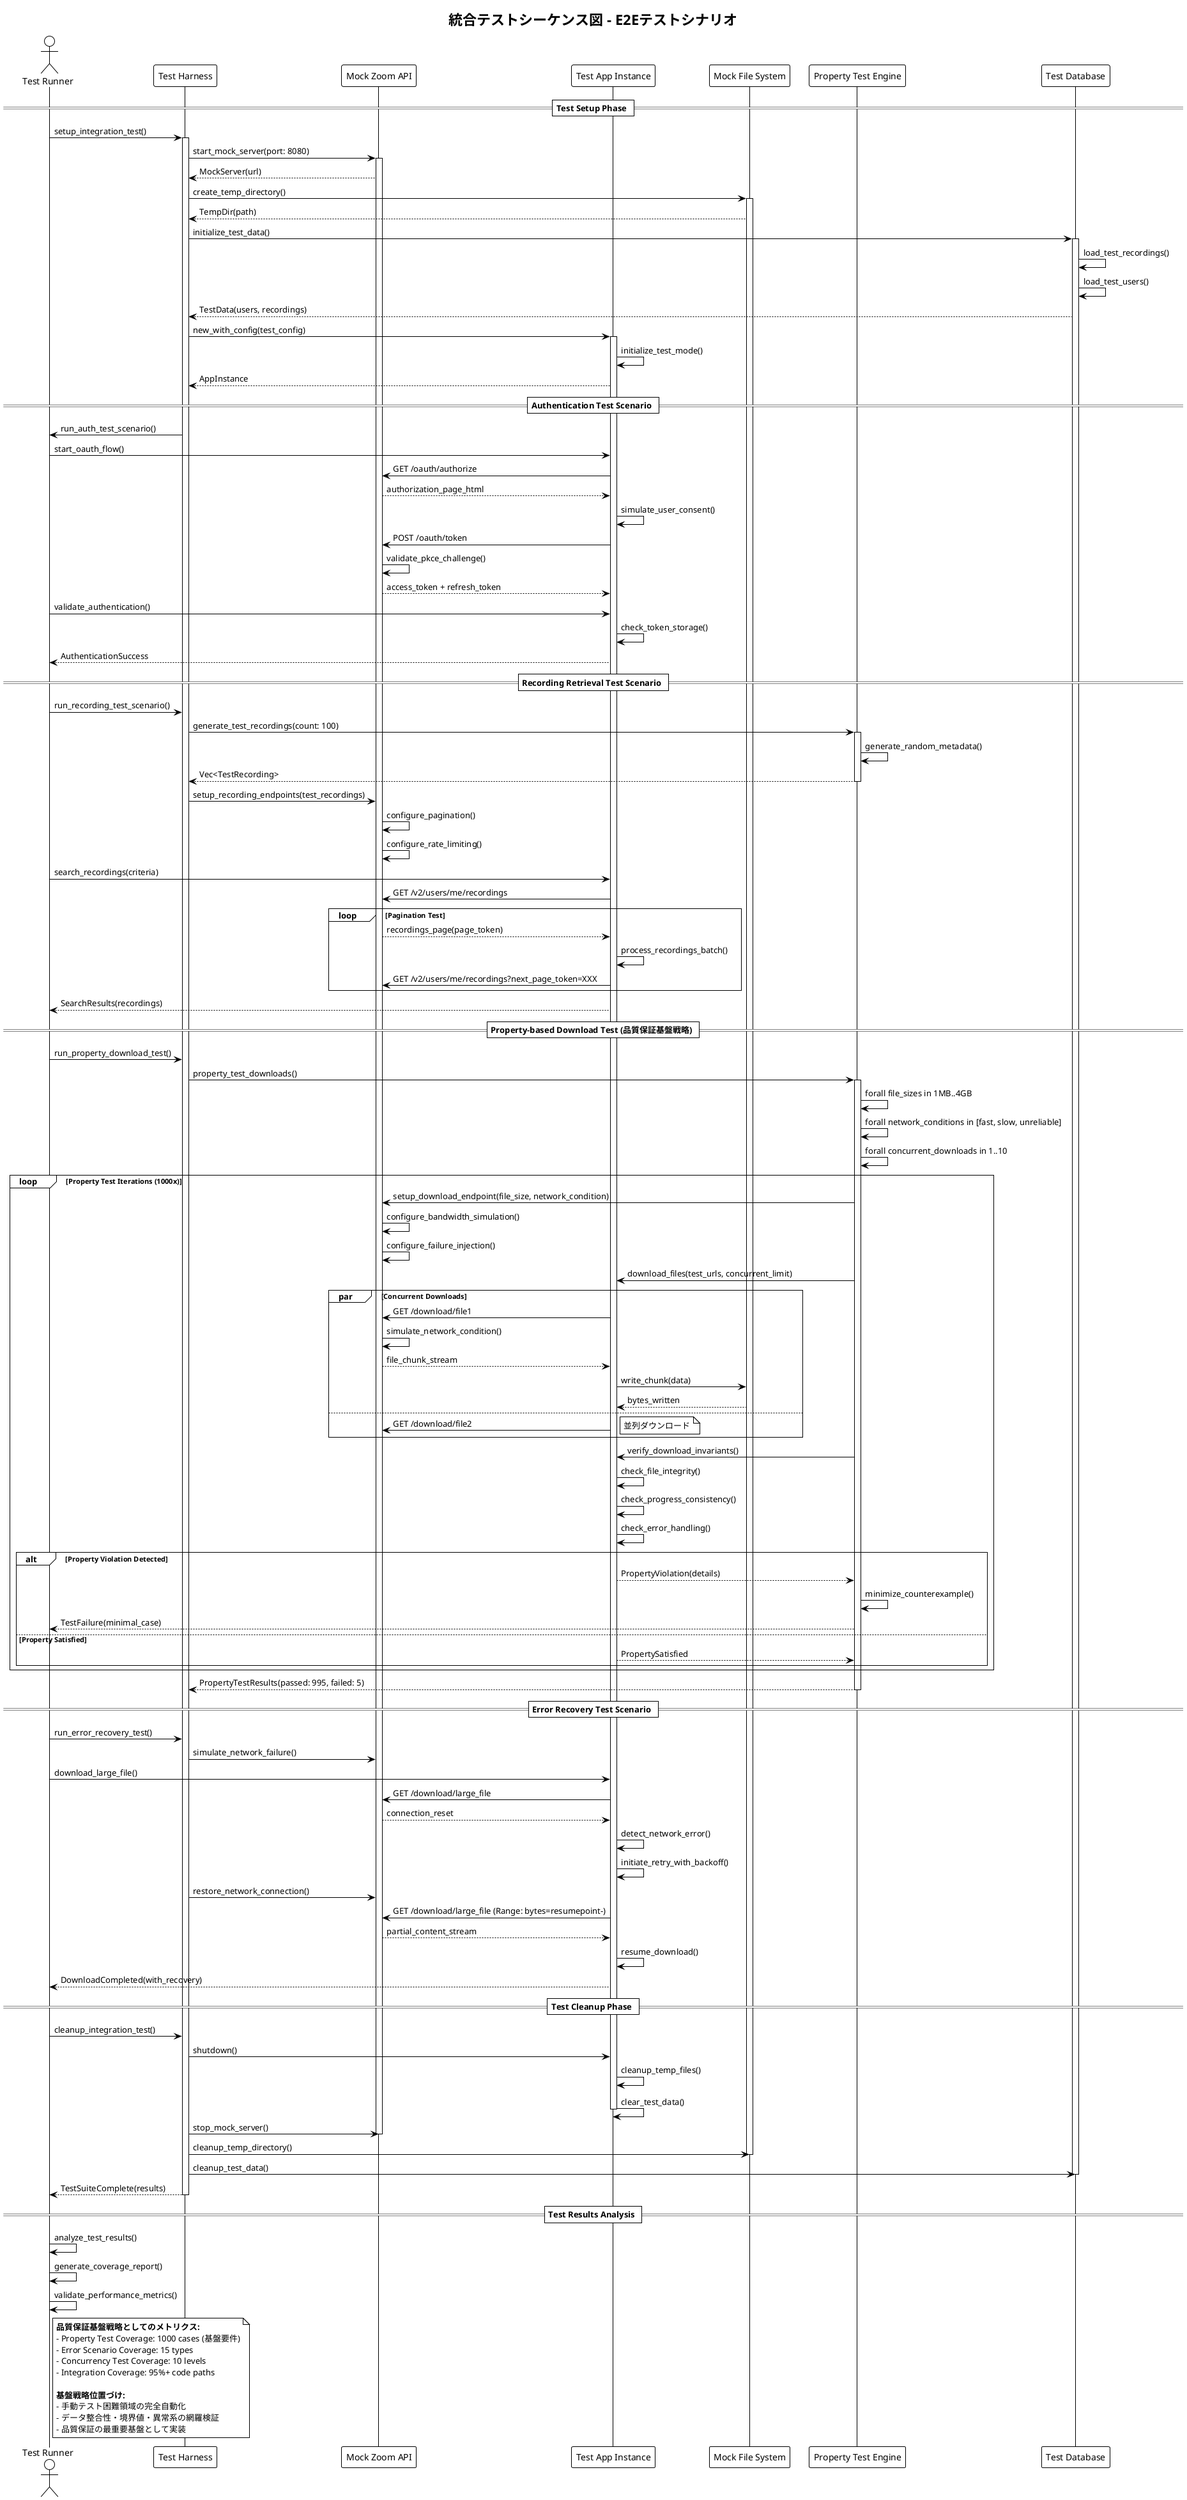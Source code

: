 @startuml IntegrationTestSequence
!theme plain
title 統合テストシーケンス図 - E2Eテストシナリオ

actor "Test Runner" as runner
participant "Test Harness" as harness
participant "Mock Zoom API" as mockapi
participant "Test App Instance" as app
participant "Mock File System" as mockfs
participant "Property Test Engine" as proptest
participant "Test Database" as testdb

== Test Setup Phase ==

runner -> harness : setup_integration_test()
activate harness

harness -> mockapi : start_mock_server(port: 8080)
activate mockapi
mockapi --> harness : MockServer(url)

harness -> mockfs : create_temp_directory()
activate mockfs
mockfs --> harness : TempDir(path)

harness -> testdb : initialize_test_data()
activate testdb
testdb -> testdb : load_test_recordings()
testdb -> testdb : load_test_users()
testdb --> harness : TestData(users, recordings)

harness -> app : new_with_config(test_config)
activate app
app -> app : initialize_test_mode()
app --> harness : AppInstance

== Authentication Test Scenario ==

harness -> runner : run_auth_test_scenario()

runner -> app : start_oauth_flow()
app -> mockapi : GET /oauth/authorize
mockapi --> app : authorization_page_html
app -> app : simulate_user_consent()
app -> mockapi : POST /oauth/token
mockapi -> mockapi : validate_pkce_challenge()
mockapi --> app : access_token + refresh_token

runner -> app : validate_authentication()
app -> app : check_token_storage()
app --> runner : AuthenticationSuccess

== Recording Retrieval Test Scenario ==

runner -> harness : run_recording_test_scenario()

harness -> proptest : generate_test_recordings(count: 100)
activate proptest
proptest -> proptest : generate_random_metadata()
proptest --> harness : Vec<TestRecording>
deactivate proptest

harness -> mockapi : setup_recording_endpoints(test_recordings)
mockapi -> mockapi : configure_pagination()
mockapi -> mockapi : configure_rate_limiting()

runner -> app : search_recordings(criteria)
app -> mockapi : GET /v2/users/me/recordings

loop Pagination Test
    mockapi --> app : recordings_page(page_token)
    app -> app : process_recordings_batch()
    app -> mockapi : GET /v2/users/me/recordings?next_page_token=XXX
end

app --> runner : SearchResults(recordings)

== Property-based Download Test (品質保証基盤戦略) ==

runner -> harness : run_property_download_test()

harness -> proptest : property_test_downloads()
activate proptest

proptest -> proptest : forall file_sizes in 1MB..4GB
proptest -> proptest : forall network_conditions in [fast, slow, unreliable]
proptest -> proptest : forall concurrent_downloads in 1..10

loop Property Test Iterations (1000x)
    proptest -> mockapi : setup_download_endpoint(file_size, network_condition)
    mockapi -> mockapi : configure_bandwidth_simulation()
    mockapi -> mockapi : configure_failure_injection()
    
    proptest -> app : download_files(test_urls, concurrent_limit)
    
    par Concurrent Downloads
        app -> mockapi : GET /download/file1
        mockapi -> mockapi : simulate_network_condition()
        mockapi --> app : file_chunk_stream
        
        app -> mockfs : write_chunk(data)
        mockfs --> app : bytes_written
    else
        app -> mockapi : GET /download/file2
        note right : 並列ダウンロード
    end
    
    proptest -> app : verify_download_invariants()
    app -> app : check_file_integrity()
    app -> app : check_progress_consistency()
    app -> app : check_error_handling()
    
    alt Property Violation Detected
        app --> proptest : PropertyViolation(details)
        proptest -> proptest : minimize_counterexample()
        proptest --> runner : TestFailure(minimal_case)
    else Property Satisfied
        app --> proptest : PropertySatisfied
    end
end

proptest --> harness : PropertyTestResults(passed: 995, failed: 5)
deactivate proptest

== Error Recovery Test Scenario ==

runner -> harness : run_error_recovery_test()

' ネットワーク断続テスト
harness -> mockapi : simulate_network_failure()
runner -> app : download_large_file()
app -> mockapi : GET /download/large_file
mockapi --> app : connection_reset

app -> app : detect_network_error()
app -> app : initiate_retry_with_backoff()

harness -> mockapi : restore_network_connection()
app -> mockapi : GET /download/large_file (Range: bytes=resumepoint-)
mockapi --> app : partial_content_stream

app -> app : resume_download()
app --> runner : DownloadCompleted(with_recovery)

== Test Cleanup Phase ==

runner -> harness : cleanup_integration_test()

harness -> app : shutdown()
app -> app : cleanup_temp_files()
app -> app : clear_test_data()
deactivate app

harness -> mockapi : stop_mock_server()
deactivate mockapi

harness -> mockfs : cleanup_temp_directory()
deactivate mockfs

harness -> testdb : cleanup_test_data()
deactivate testdb

harness --> runner : TestSuiteComplete(results)
deactivate harness

== Test Results Analysis ==

runner -> runner : analyze_test_results()
runner -> runner : generate_coverage_report()
runner -> runner : validate_performance_metrics()

note right of runner
  **品質保証基盤戦略としてのメトリクス:**
  - Property Test Coverage: 1000 cases (基盤要件)
  - Error Scenario Coverage: 15 types
  - Concurrency Test Coverage: 10 levels  
  - Integration Coverage: 95%+ code paths
  
  **基盤戦略位置づけ:**
  - 手動テスト困難領域の完全自動化
  - データ整合性・境界値・異常系の網羅検証
  - 品質保証の最重要基盤として実装
end note

@enduml